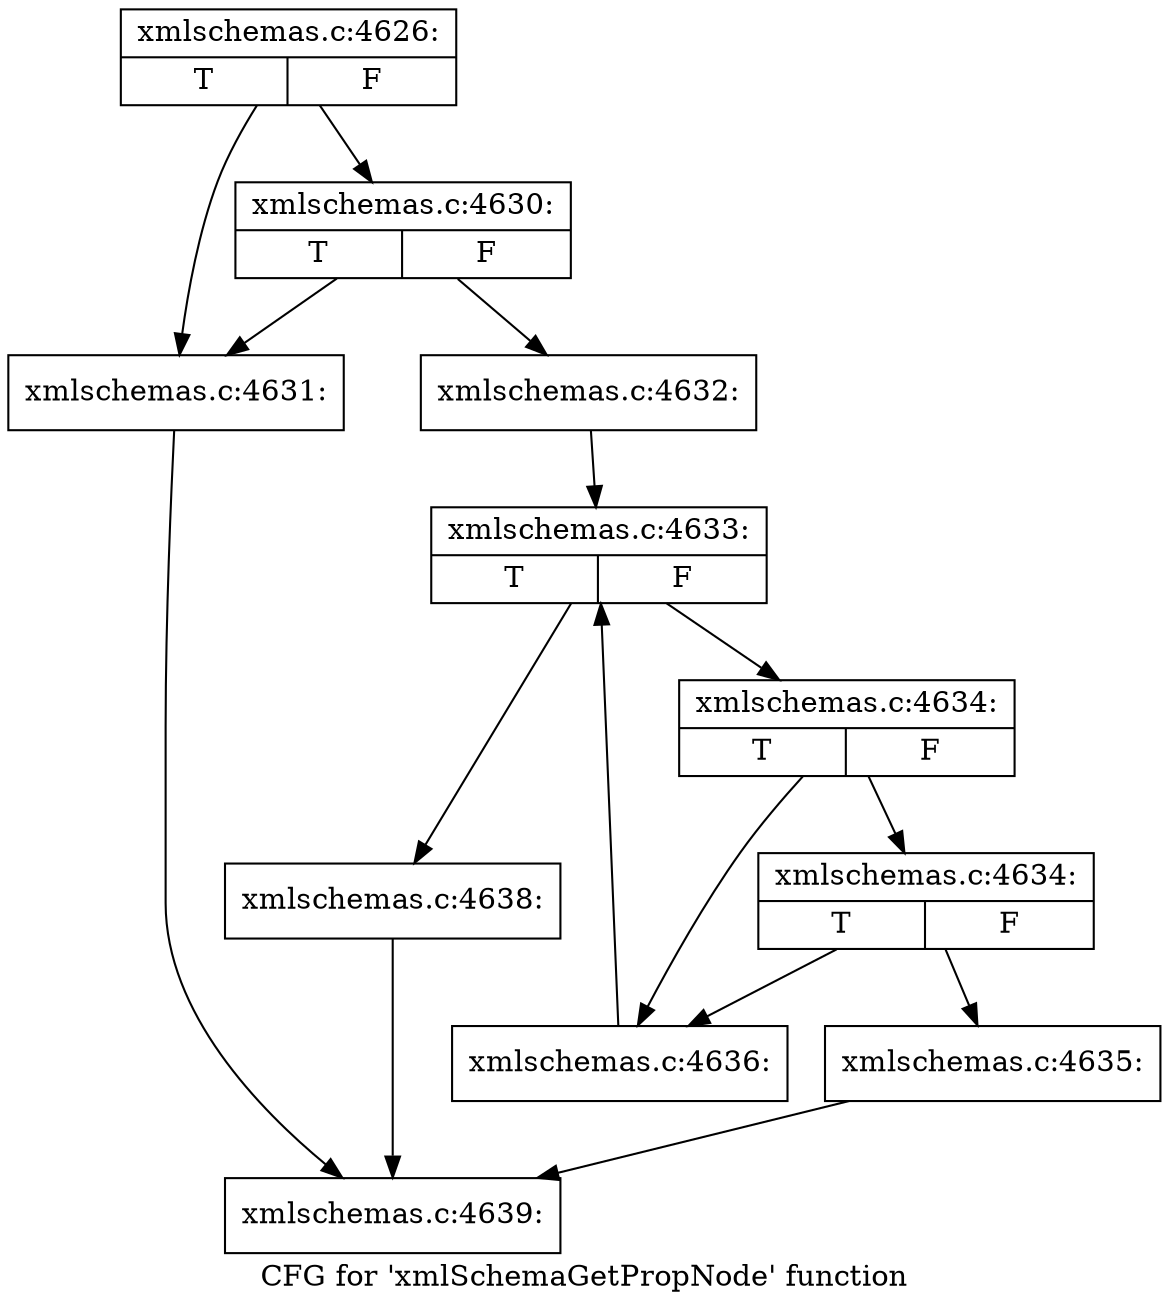 digraph "CFG for 'xmlSchemaGetPropNode' function" {
	label="CFG for 'xmlSchemaGetPropNode' function";

	Node0x4c8f7e0 [shape=record,label="{xmlschemas.c:4626:|{<s0>T|<s1>F}}"];
	Node0x4c8f7e0 -> Node0x4c90920;
	Node0x4c8f7e0 -> Node0x4c909c0;
	Node0x4c909c0 [shape=record,label="{xmlschemas.c:4630:|{<s0>T|<s1>F}}"];
	Node0x4c909c0 -> Node0x4c90920;
	Node0x4c909c0 -> Node0x4c90970;
	Node0x4c90920 [shape=record,label="{xmlschemas.c:4631:}"];
	Node0x4c90920 -> Node0x4c89370;
	Node0x4c90970 [shape=record,label="{xmlschemas.c:4632:}"];
	Node0x4c90970 -> Node0x4c912b0;
	Node0x4c912b0 [shape=record,label="{xmlschemas.c:4633:|{<s0>T|<s1>F}}"];
	Node0x4c912b0 -> Node0x4c916a0;
	Node0x4c912b0 -> Node0x4c914d0;
	Node0x4c916a0 [shape=record,label="{xmlschemas.c:4634:|{<s0>T|<s1>F}}"];
	Node0x4c916a0 -> Node0x4c91900;
	Node0x4c916a0 -> Node0x4c918b0;
	Node0x4c91900 [shape=record,label="{xmlschemas.c:4634:|{<s0>T|<s1>F}}"];
	Node0x4c91900 -> Node0x4c91860;
	Node0x4c91900 -> Node0x4c918b0;
	Node0x4c91860 [shape=record,label="{xmlschemas.c:4635:}"];
	Node0x4c91860 -> Node0x4c89370;
	Node0x4c918b0 [shape=record,label="{xmlschemas.c:4636:}"];
	Node0x4c918b0 -> Node0x4c912b0;
	Node0x4c914d0 [shape=record,label="{xmlschemas.c:4638:}"];
	Node0x4c914d0 -> Node0x4c89370;
	Node0x4c89370 [shape=record,label="{xmlschemas.c:4639:}"];
}
